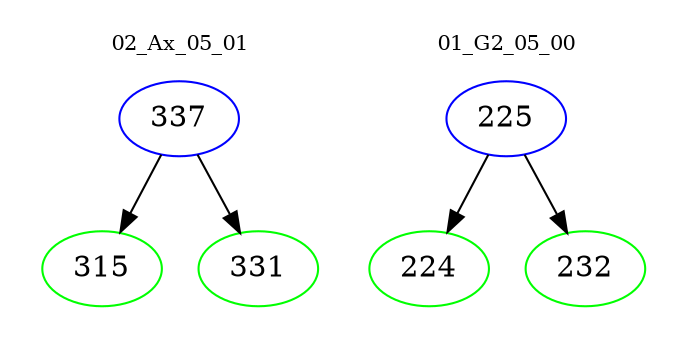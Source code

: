 digraph{
subgraph cluster_0 {
color = white
label = "02_Ax_05_01";
fontsize=10;
T0_337 [label="337", color="blue"]
T0_337 -> T0_315 [color="black"]
T0_315 [label="315", color="green"]
T0_337 -> T0_331 [color="black"]
T0_331 [label="331", color="green"]
}
subgraph cluster_1 {
color = white
label = "01_G2_05_00";
fontsize=10;
T1_225 [label="225", color="blue"]
T1_225 -> T1_224 [color="black"]
T1_224 [label="224", color="green"]
T1_225 -> T1_232 [color="black"]
T1_232 [label="232", color="green"]
}
}
